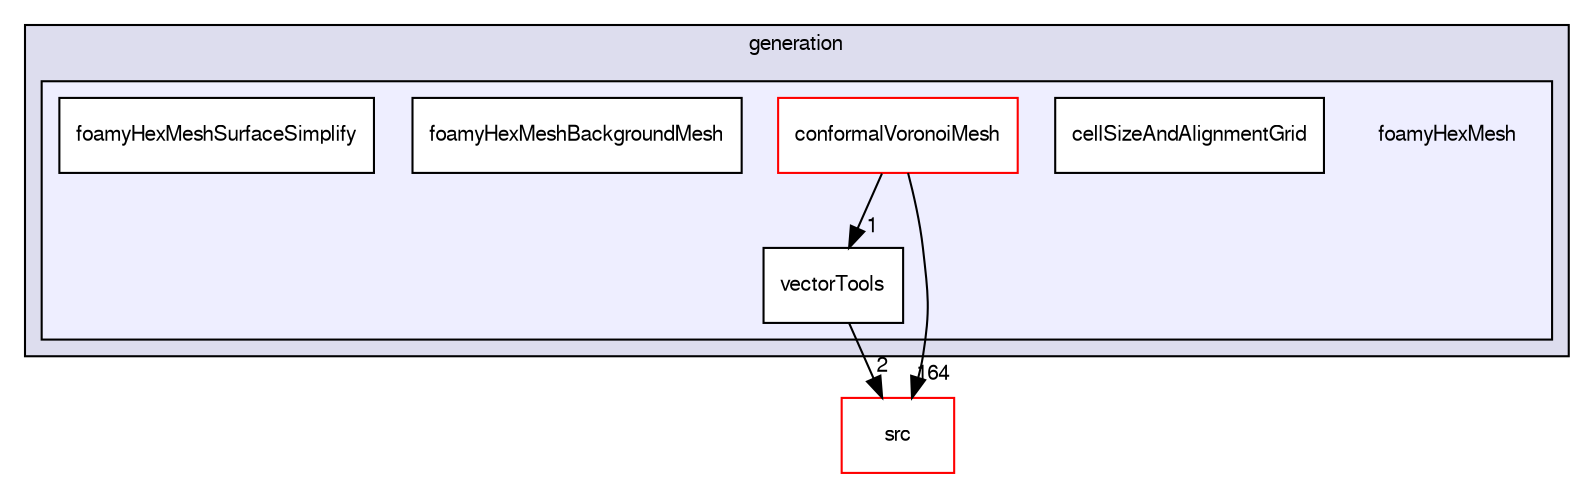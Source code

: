 digraph "applications/utilities/mesh/generation/foamyHexMesh" {
  bgcolor=transparent;
  compound=true
  node [ fontsize="10", fontname="FreeSans"];
  edge [ labelfontsize="10", labelfontname="FreeSans"];
  subgraph clusterdir_5e38c77784c29cb5c03b448ec3140896 {
    graph [ bgcolor="#ddddee", pencolor="black", label="generation" fontname="FreeSans", fontsize="10", URL="dir_5e38c77784c29cb5c03b448ec3140896.html"]
  subgraph clusterdir_d1549911749a6d7bed80ad83f4306cbb {
    graph [ bgcolor="#eeeeff", pencolor="black", label="" URL="dir_d1549911749a6d7bed80ad83f4306cbb.html"];
    dir_d1549911749a6d7bed80ad83f4306cbb [shape=plaintext label="foamyHexMesh"];
    dir_8bcc55b9a6e52343776835f31ddba9d3 [shape=box label="cellSizeAndAlignmentGrid" color="black" fillcolor="white" style="filled" URL="dir_8bcc55b9a6e52343776835f31ddba9d3.html"];
    dir_a00a19acf326fc72ff321e146413b4fa [shape=box label="conformalVoronoiMesh" color="red" fillcolor="white" style="filled" URL="dir_a00a19acf326fc72ff321e146413b4fa.html"];
    dir_ddccccb6f23b5a4e672259ef76712b50 [shape=box label="foamyHexMeshBackgroundMesh" color="black" fillcolor="white" style="filled" URL="dir_ddccccb6f23b5a4e672259ef76712b50.html"];
    dir_1ecf9f773bca41b40fb40603f524ed50 [shape=box label="foamyHexMeshSurfaceSimplify" color="black" fillcolor="white" style="filled" URL="dir_1ecf9f773bca41b40fb40603f524ed50.html"];
    dir_ed828fcc44bb437c7aa324596c94f9ea [shape=box label="vectorTools" color="black" fillcolor="white" style="filled" URL="dir_ed828fcc44bb437c7aa324596c94f9ea.html"];
  }
  }
  dir_68267d1309a1af8e8297ef4c3efbcdba [shape=box label="src" color="red" URL="dir_68267d1309a1af8e8297ef4c3efbcdba.html"];
  dir_a00a19acf326fc72ff321e146413b4fa->dir_68267d1309a1af8e8297ef4c3efbcdba [headlabel="164", labeldistance=1.5 headhref="dir_000349_000577.html"];
  dir_a00a19acf326fc72ff321e146413b4fa->dir_ed828fcc44bb437c7aa324596c94f9ea [headlabel="1", labeldistance=1.5 headhref="dir_000349_000405.html"];
  dir_ed828fcc44bb437c7aa324596c94f9ea->dir_68267d1309a1af8e8297ef4c3efbcdba [headlabel="2", labeldistance=1.5 headhref="dir_000405_000577.html"];
}
